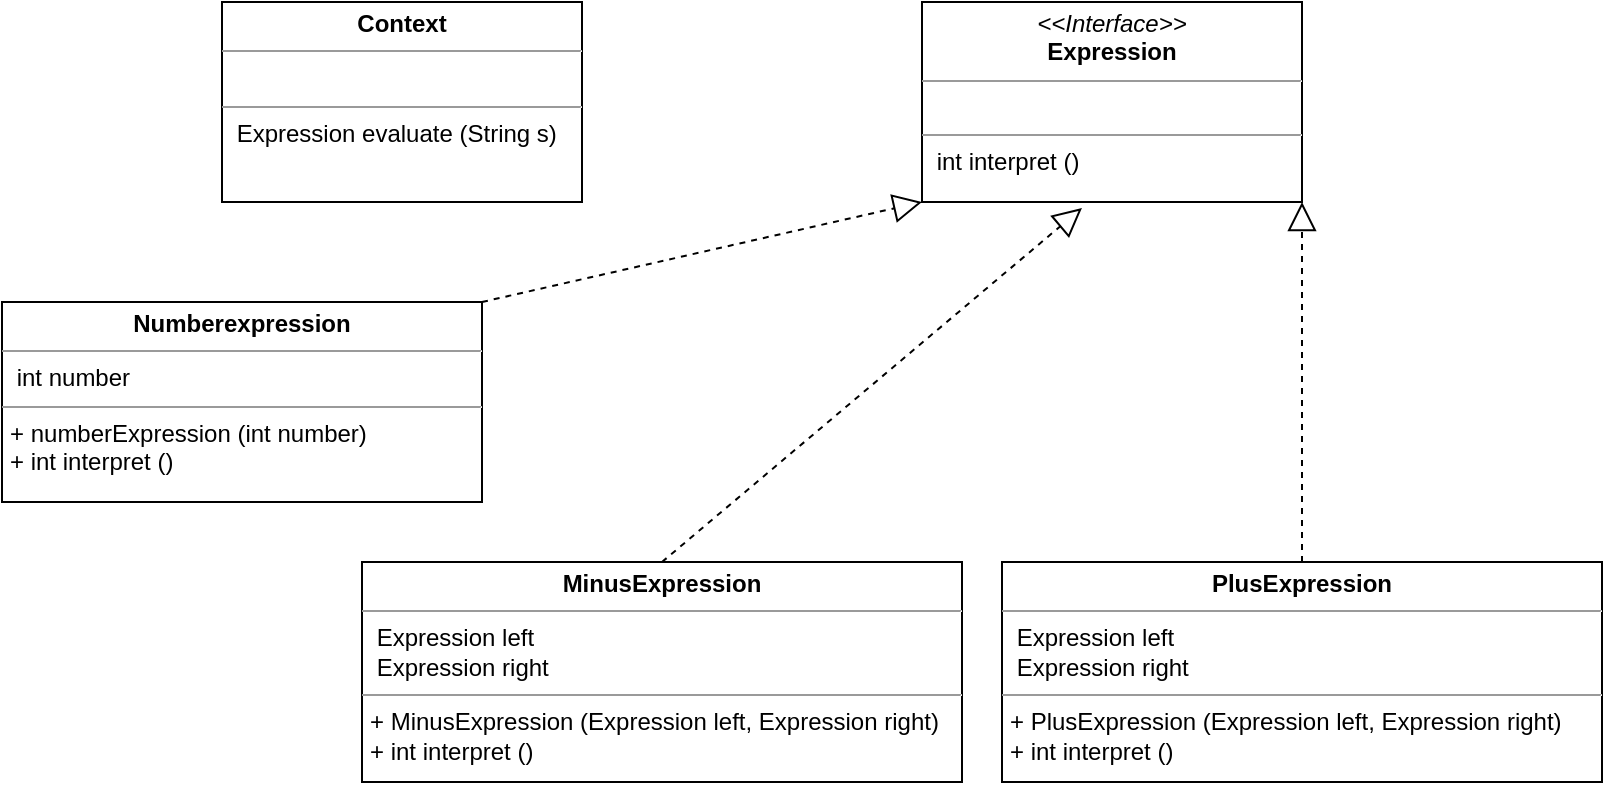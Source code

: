 <mxfile version="19.0.3" type="device"><diagram id="EJxEuDsTLFRPVWglTpdw" name="Страница 1"><mxGraphModel dx="1422" dy="865" grid="1" gridSize="10" guides="1" tooltips="1" connect="1" arrows="1" fold="1" page="1" pageScale="1" pageWidth="827" pageHeight="1169" math="0" shadow="0"><root><mxCell id="0"/><mxCell id="1" parent="0"/><mxCell id="qaDHK5s83Q4Uf7dOVaXc-1" value="&lt;p style=&quot;margin:0px;margin-top:4px;text-align:center;&quot;&gt;&lt;i&gt;&amp;lt;&amp;lt;Interface&amp;gt;&amp;gt;&lt;/i&gt;&lt;br&gt;&lt;b&gt;Expression&lt;/b&gt;&lt;/p&gt;&lt;hr size=&quot;1&quot;&gt;&lt;p style=&quot;margin:0px;margin-left:4px;&quot;&gt;&lt;br&gt;&lt;/p&gt;&lt;hr size=&quot;1&quot;&gt;&lt;p style=&quot;margin:0px;margin-left:4px;&quot;&gt;&amp;nbsp;int interpret ()&lt;/p&gt;" style="verticalAlign=top;align=left;overflow=fill;fontSize=12;fontFamily=Helvetica;html=1;" vertex="1" parent="1"><mxGeometry x="480" y="40" width="190" height="100" as="geometry"/></mxCell><mxCell id="qaDHK5s83Q4Uf7dOVaXc-2" value="&lt;p style=&quot;margin:0px;margin-top:4px;text-align:center;&quot;&gt;&lt;b&gt;Context&lt;/b&gt;&lt;/p&gt;&lt;hr size=&quot;1&quot;&gt;&lt;p style=&quot;margin:0px;margin-left:4px;&quot;&gt;&lt;br&gt;&lt;/p&gt;&lt;hr size=&quot;1&quot;&gt;&lt;p style=&quot;margin:0px;margin-left:4px;&quot;&gt;&amp;nbsp;Expression evaluate (String s)&lt;/p&gt;" style="verticalAlign=top;align=left;overflow=fill;fontSize=12;fontFamily=Helvetica;html=1;" vertex="1" parent="1"><mxGeometry x="130" y="40" width="180" height="100" as="geometry"/></mxCell><mxCell id="qaDHK5s83Q4Uf7dOVaXc-4" value="&lt;p style=&quot;margin:0px;margin-top:4px;text-align:center;&quot;&gt;&lt;b&gt;MinusExpression&lt;/b&gt;&lt;/p&gt;&lt;hr size=&quot;1&quot;&gt;&lt;p style=&quot;margin:0px;margin-left:4px;&quot;&gt;&amp;nbsp;Expression left&lt;/p&gt;&lt;p style=&quot;margin:0px;margin-left:4px;&quot;&gt;&amp;nbsp;Expression right&lt;/p&gt;&lt;hr size=&quot;1&quot;&gt;&lt;p style=&quot;margin:0px;margin-left:4px;&quot;&gt;+ MinusExpression (Expression left, Expression right)&lt;/p&gt;&lt;p style=&quot;margin:0px;margin-left:4px;&quot;&gt;+ int interpret ()&lt;/p&gt;" style="verticalAlign=top;align=left;overflow=fill;fontSize=12;fontFamily=Helvetica;html=1;" vertex="1" parent="1"><mxGeometry x="200" y="320" width="300" height="110" as="geometry"/></mxCell><mxCell id="qaDHK5s83Q4Uf7dOVaXc-6" value="&lt;p style=&quot;margin:0px;margin-top:4px;text-align:center;&quot;&gt;&lt;b&gt;Numberexpression&lt;/b&gt;&lt;/p&gt;&lt;hr size=&quot;1&quot;&gt;&lt;p style=&quot;margin:0px;margin-left:4px;&quot;&gt;&amp;nbsp;int number&lt;/p&gt;&lt;hr size=&quot;1&quot;&gt;&lt;p style=&quot;margin:0px;margin-left:4px;&quot;&gt;+ numberExpression (int number)&lt;/p&gt;&lt;p style=&quot;margin:0px;margin-left:4px;&quot;&gt;+ int interpret ()&lt;/p&gt;" style="verticalAlign=top;align=left;overflow=fill;fontSize=12;fontFamily=Helvetica;html=1;" vertex="1" parent="1"><mxGeometry x="20" y="190" width="240" height="100" as="geometry"/></mxCell><mxCell id="qaDHK5s83Q4Uf7dOVaXc-9" value="&lt;p style=&quot;margin:0px;margin-top:4px;text-align:center;&quot;&gt;&lt;b&gt;PlusExpression&lt;/b&gt;&lt;/p&gt;&lt;hr size=&quot;1&quot;&gt;&lt;p style=&quot;margin:0px;margin-left:4px;&quot;&gt;&amp;nbsp;Expression left&lt;/p&gt;&lt;p style=&quot;margin:0px;margin-left:4px;&quot;&gt;&amp;nbsp;Expression right&lt;/p&gt;&lt;hr size=&quot;1&quot;&gt;&lt;p style=&quot;margin:0px;margin-left:4px;&quot;&gt;+ PlusExpression (Expression left, Expression right)&lt;/p&gt;&lt;p style=&quot;margin:0px;margin-left:4px;&quot;&gt;+ int interpret ()&lt;/p&gt;" style="verticalAlign=top;align=left;overflow=fill;fontSize=12;fontFamily=Helvetica;html=1;" vertex="1" parent="1"><mxGeometry x="520" y="320" width="300" height="110" as="geometry"/></mxCell><mxCell id="qaDHK5s83Q4Uf7dOVaXc-11" value="" style="endArrow=block;dashed=1;endFill=0;endSize=12;html=1;rounded=0;entryX=0;entryY=1;entryDx=0;entryDy=0;exitX=1;exitY=0;exitDx=0;exitDy=0;" edge="1" parent="1" source="qaDHK5s83Q4Uf7dOVaXc-6" target="qaDHK5s83Q4Uf7dOVaXc-1"><mxGeometry width="160" relative="1" as="geometry"><mxPoint x="330" y="450" as="sourcePoint"/><mxPoint x="490" y="450" as="targetPoint"/></mxGeometry></mxCell><mxCell id="qaDHK5s83Q4Uf7dOVaXc-12" value="" style="endArrow=block;dashed=1;endFill=0;endSize=12;html=1;rounded=0;entryX=0.421;entryY=1.03;entryDx=0;entryDy=0;entryPerimeter=0;exitX=0.5;exitY=0;exitDx=0;exitDy=0;" edge="1" parent="1" source="qaDHK5s83Q4Uf7dOVaXc-4" target="qaDHK5s83Q4Uf7dOVaXc-1"><mxGeometry width="160" relative="1" as="geometry"><mxPoint x="330" y="450" as="sourcePoint"/><mxPoint x="490" y="450" as="targetPoint"/></mxGeometry></mxCell><mxCell id="qaDHK5s83Q4Uf7dOVaXc-13" value="" style="endArrow=block;dashed=1;endFill=0;endSize=12;html=1;rounded=0;entryX=1;entryY=1;entryDx=0;entryDy=0;exitX=0.5;exitY=0;exitDx=0;exitDy=0;" edge="1" parent="1" source="qaDHK5s83Q4Uf7dOVaXc-9" target="qaDHK5s83Q4Uf7dOVaXc-1"><mxGeometry width="160" relative="1" as="geometry"><mxPoint x="330" y="450" as="sourcePoint"/><mxPoint x="490" y="450" as="targetPoint"/></mxGeometry></mxCell></root></mxGraphModel></diagram></mxfile>